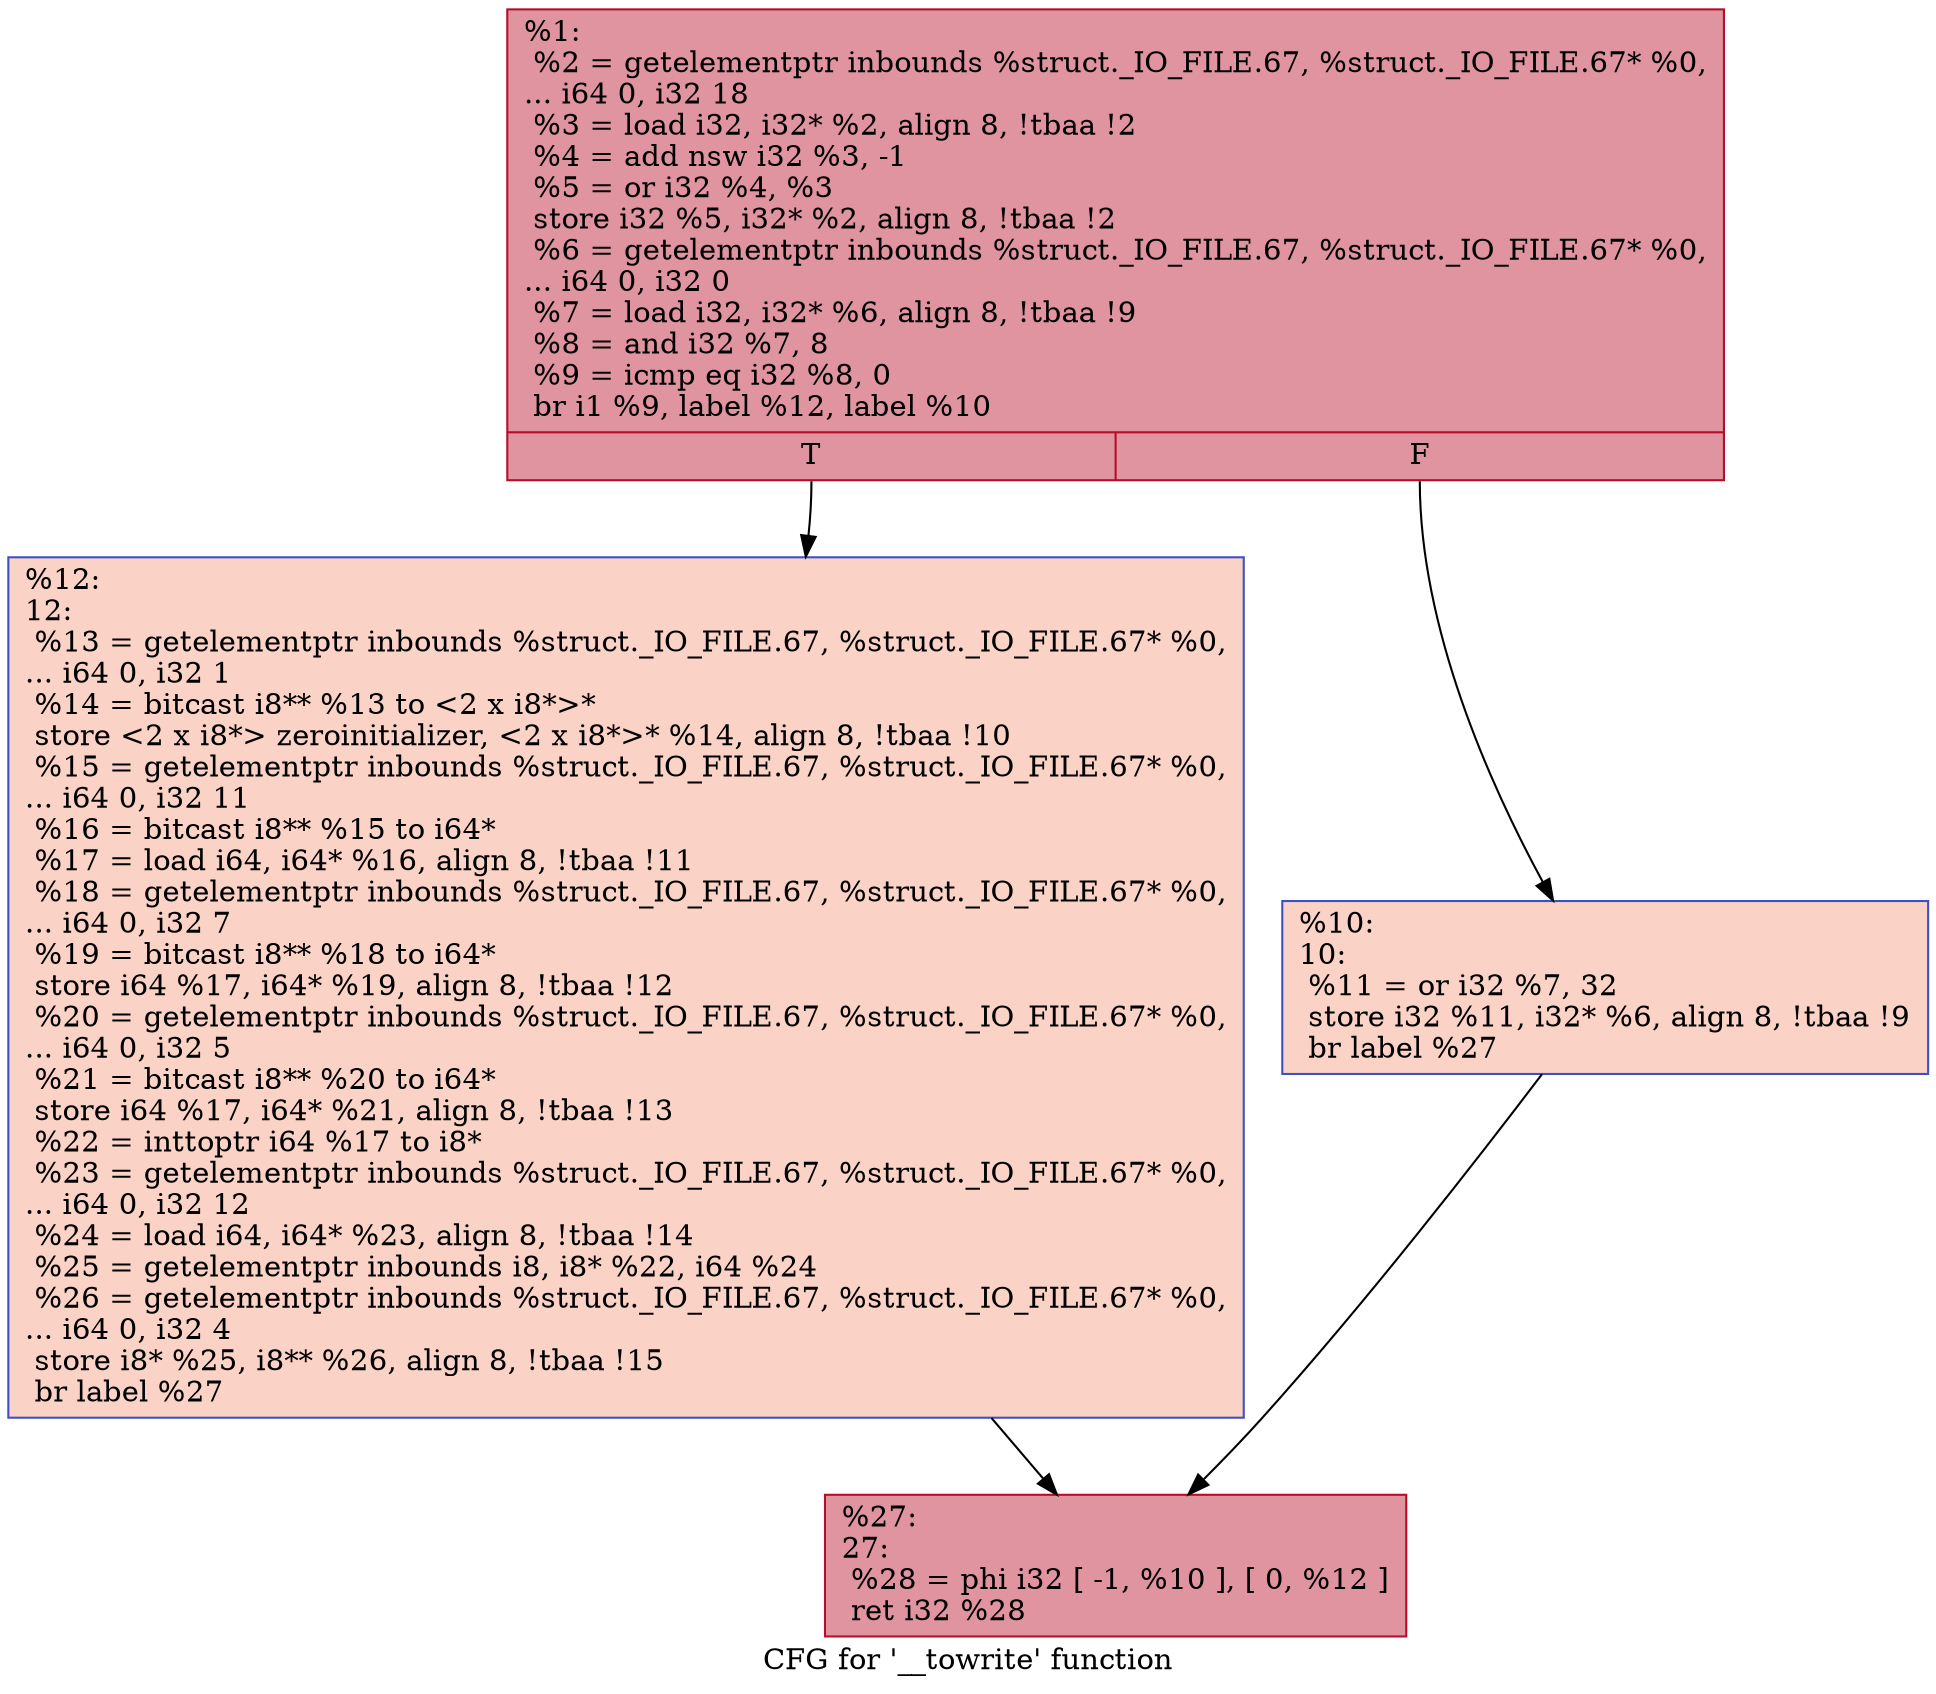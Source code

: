 digraph "CFG for '__towrite' function" {
	label="CFG for '__towrite' function";

	Node0x132cdf0 [shape=record,color="#b70d28ff", style=filled, fillcolor="#b70d2870",label="{%1:\l  %2 = getelementptr inbounds %struct._IO_FILE.67, %struct._IO_FILE.67* %0,\l... i64 0, i32 18\l  %3 = load i32, i32* %2, align 8, !tbaa !2\l  %4 = add nsw i32 %3, -1\l  %5 = or i32 %4, %3\l  store i32 %5, i32* %2, align 8, !tbaa !2\l  %6 = getelementptr inbounds %struct._IO_FILE.67, %struct._IO_FILE.67* %0,\l... i64 0, i32 0\l  %7 = load i32, i32* %6, align 8, !tbaa !9\l  %8 = and i32 %7, 8\l  %9 = icmp eq i32 %8, 0\l  br i1 %9, label %12, label %10\l|{<s0>T|<s1>F}}"];
	Node0x132cdf0:s0 -> Node0x12e35a0;
	Node0x132cdf0:s1 -> Node0x12e3380;
	Node0x12e3380 [shape=record,color="#3d50c3ff", style=filled, fillcolor="#f59c7d70",label="{%10:\l10:                                               \l  %11 = or i32 %7, 32\l  store i32 %11, i32* %6, align 8, !tbaa !9\l  br label %27\l}"];
	Node0x12e3380 -> Node0x12e35f0;
	Node0x12e35a0 [shape=record,color="#3d50c3ff", style=filled, fillcolor="#f59c7d70",label="{%12:\l12:                                               \l  %13 = getelementptr inbounds %struct._IO_FILE.67, %struct._IO_FILE.67* %0,\l... i64 0, i32 1\l  %14 = bitcast i8** %13 to \<2 x i8*\>*\l  store \<2 x i8*\> zeroinitializer, \<2 x i8*\>* %14, align 8, !tbaa !10\l  %15 = getelementptr inbounds %struct._IO_FILE.67, %struct._IO_FILE.67* %0,\l... i64 0, i32 11\l  %16 = bitcast i8** %15 to i64*\l  %17 = load i64, i64* %16, align 8, !tbaa !11\l  %18 = getelementptr inbounds %struct._IO_FILE.67, %struct._IO_FILE.67* %0,\l... i64 0, i32 7\l  %19 = bitcast i8** %18 to i64*\l  store i64 %17, i64* %19, align 8, !tbaa !12\l  %20 = getelementptr inbounds %struct._IO_FILE.67, %struct._IO_FILE.67* %0,\l... i64 0, i32 5\l  %21 = bitcast i8** %20 to i64*\l  store i64 %17, i64* %21, align 8, !tbaa !13\l  %22 = inttoptr i64 %17 to i8*\l  %23 = getelementptr inbounds %struct._IO_FILE.67, %struct._IO_FILE.67* %0,\l... i64 0, i32 12\l  %24 = load i64, i64* %23, align 8, !tbaa !14\l  %25 = getelementptr inbounds i8, i8* %22, i64 %24\l  %26 = getelementptr inbounds %struct._IO_FILE.67, %struct._IO_FILE.67* %0,\l... i64 0, i32 4\l  store i8* %25, i8** %26, align 8, !tbaa !15\l  br label %27\l}"];
	Node0x12e35a0 -> Node0x12e35f0;
	Node0x12e35f0 [shape=record,color="#b70d28ff", style=filled, fillcolor="#b70d2870",label="{%27:\l27:                                               \l  %28 = phi i32 [ -1, %10 ], [ 0, %12 ]\l  ret i32 %28\l}"];
}
